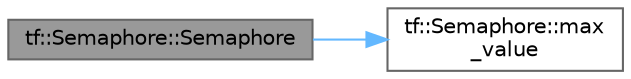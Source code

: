digraph "tf::Semaphore::Semaphore"
{
 // LATEX_PDF_SIZE
  bgcolor="transparent";
  edge [fontname=Helvetica,fontsize=10,labelfontname=Helvetica,labelfontsize=10];
  node [fontname=Helvetica,fontsize=10,shape=box,height=0.2,width=0.4];
  rankdir="LR";
  Node1 [id="Node000001",label="tf::Semaphore::Semaphore",height=0.2,width=0.4,color="gray40", fillcolor="grey60", style="filled", fontcolor="black",tooltip="constructs a default semaphore"];
  Node1 -> Node2 [id="edge1_Node000001_Node000002",color="steelblue1",style="solid",tooltip=" "];
  Node2 [id="Node000002",label="tf::Semaphore::max\l_value",height=0.2,width=0.4,color="grey40", fillcolor="white", style="filled",URL="$classtf_1_1_semaphore.html#a2871b5f5d7527c822abe871d99a482b3",tooltip="queries the maximum allowable value of this semaphore"];
}
